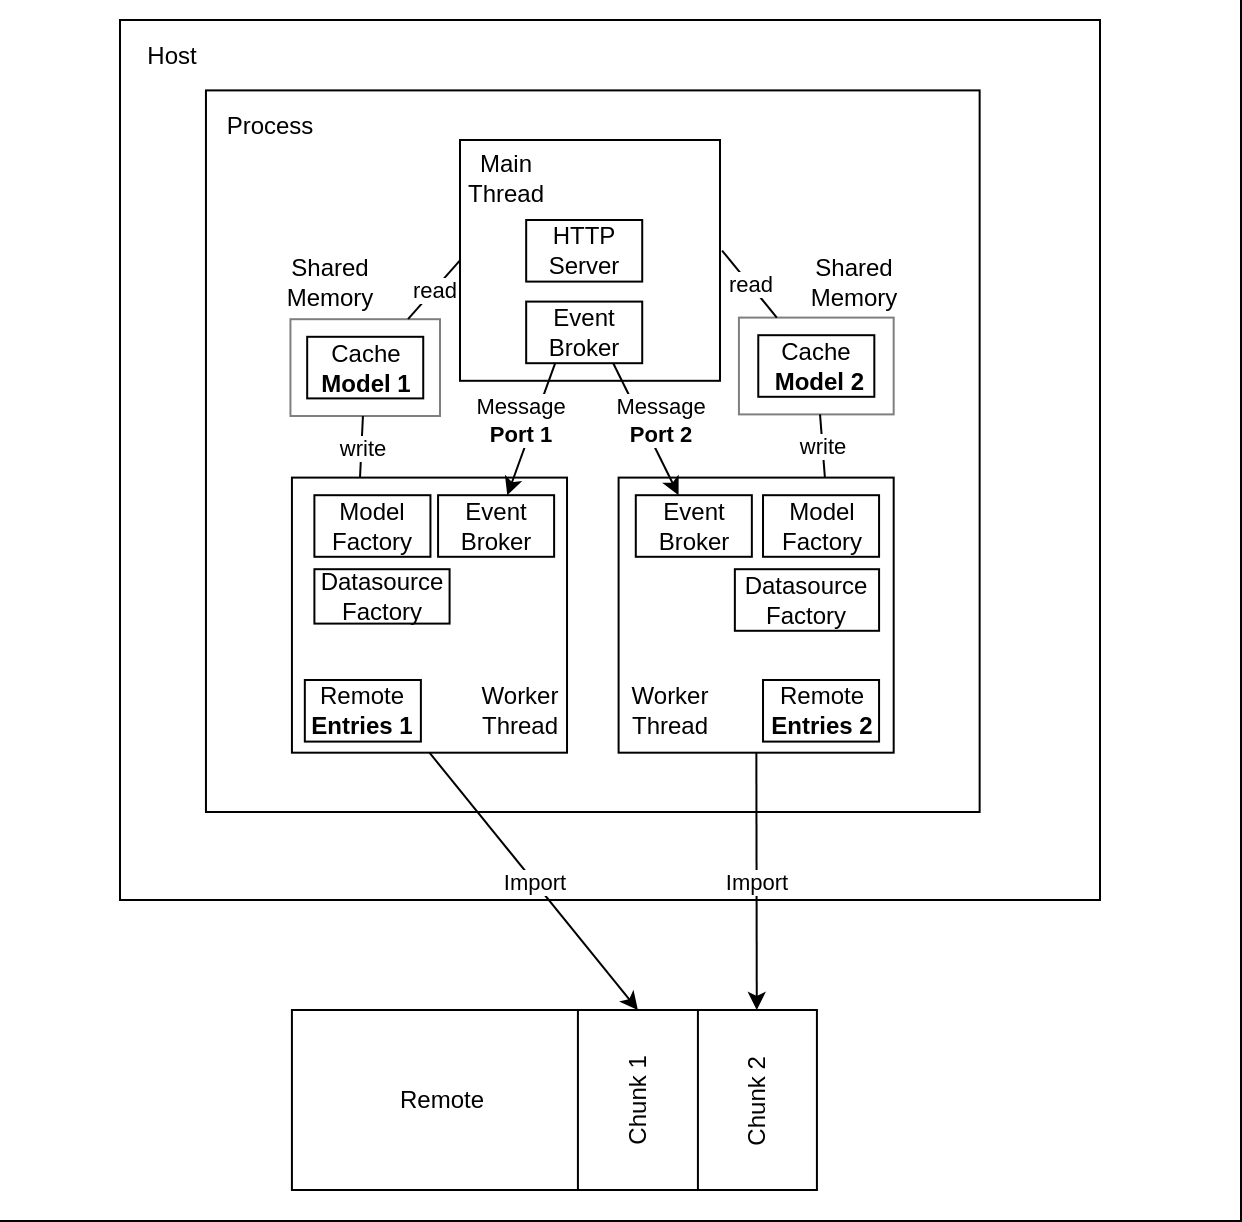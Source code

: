 <mxfile>
    <diagram id="CHvat3txvWCIxy0y1KrN" name="Page-1">
        <mxGraphModel dx="1080" dy="632" grid="1" gridSize="10" guides="1" tooltips="1" connect="1" arrows="1" fold="1" page="1" pageScale="1" pageWidth="850" pageHeight="1100" background="#030303" math="0" shadow="0">
            <root>
                <mxCell id="0"/>
                <mxCell id="1" parent="0"/>
                <mxCell id="64" value="" style="rounded=0;whiteSpace=wrap;html=1;strokeColor=none;" vertex="1" parent="1">
                    <mxGeometry x="110" width="620" height="610" as="geometry"/>
                </mxCell>
                <mxCell id="60" value="" style="group;" vertex="1" connectable="0" parent="1">
                    <mxGeometry x="255.96" y="505" width="262.5" height="90" as="geometry"/>
                </mxCell>
                <mxCell id="26" value="Remote" style="rounded=0;whiteSpace=wrap;html=1;align=center;" vertex="1" parent="60">
                    <mxGeometry width="150" height="90" as="geometry"/>
                </mxCell>
                <mxCell id="27" value="Chunk 2" style="rounded=0;whiteSpace=wrap;html=1;rotation=-90;" vertex="1" parent="60">
                    <mxGeometry x="187.5" y="15" width="90" height="60" as="geometry"/>
                </mxCell>
                <mxCell id="28" value="Chunk 1" style="rounded=0;whiteSpace=wrap;html=1;rotation=-90;" vertex="1" parent="60">
                    <mxGeometry x="128" y="15" width="90" height="60" as="geometry"/>
                </mxCell>
                <mxCell id="37" value="]" style="whiteSpace=wrap;html=1;" vertex="1" parent="1">
                    <mxGeometry x="170" y="10" width="490" height="440" as="geometry"/>
                </mxCell>
                <mxCell id="2" value="" style="whiteSpace=wrap;html=1;align=left;" vertex="1" parent="1">
                    <mxGeometry x="212.982" y="45.2" width="386.842" height="360.8" as="geometry"/>
                </mxCell>
                <mxCell id="45" value="" style="whiteSpace=wrap;html=1;rounded=0;arcSize=50;opacity=50;" vertex="1" parent="1">
                    <mxGeometry x="479.471" y="158.8" width="77.368" height="48.4" as="geometry"/>
                </mxCell>
                <mxCell id="4" value="" style="whiteSpace=wrap;html=1;aspect=fixed;" vertex="1" parent="1">
                    <mxGeometry x="255.965" y="238.8" width="137.544" height="137.544" as="geometry"/>
                </mxCell>
                <mxCell id="5" value="" style="whiteSpace=wrap;html=1;aspect=fixed;" vertex="1" parent="1">
                    <mxGeometry x="419.298" y="238.8" width="137.544" height="137.544" as="geometry"/>
                </mxCell>
                <mxCell id="6" value="" style="whiteSpace=wrap;html=1;" vertex="1" parent="1">
                    <mxGeometry x="340" y="70" width="130" height="120.4" as="geometry"/>
                </mxCell>
                <mxCell id="51" value="read" style="edgeStyle=none;html=1;entryX=0;entryY=0.5;entryDx=0;entryDy=0;endArrow=none;endFill=0;" edge="1" parent="1" source="39" target="6">
                    <mxGeometry x="170" y="10" as="geometry"/>
                </mxCell>
                <mxCell id="53" value="write" style="edgeStyle=none;html=1;endArrow=none;endFill=0;" edge="1" parent="1" source="39">
                    <mxGeometry x="170" y="10" as="geometry">
                        <mxPoint x="290" y="239" as="targetPoint"/>
                    </mxGeometry>
                </mxCell>
                <mxCell id="39" value="" style="whiteSpace=wrap;html=1;rounded=0;arcSize=50;opacity=50;" vertex="1" parent="1">
                    <mxGeometry x="255.22" y="159.6" width="74.78" height="48.4" as="geometry"/>
                </mxCell>
                <mxCell id="7" value="Process" style="text;html=1;align=center;verticalAlign=middle;whiteSpace=wrap;rounded=0;" vertex="1" parent="1">
                    <mxGeometry x="228.026" y="54" width="34.386" height="17.6" as="geometry"/>
                </mxCell>
                <mxCell id="8" value="Main Thread" style="text;html=1;align=center;verticalAlign=middle;whiteSpace=wrap;rounded=0;" vertex="1" parent="1">
                    <mxGeometry x="345.674" y="80" width="34.386" height="17.6" as="geometry"/>
                </mxCell>
                <mxCell id="9" value="Worker Thread" style="text;html=1;align=center;verticalAlign=middle;whiteSpace=wrap;rounded=0;" vertex="1" parent="1">
                    <mxGeometry x="352.671" y="346.6" width="34.386" height="17.6" as="geometry"/>
                </mxCell>
                <mxCell id="10" value="Worker Thread" style="text;html=1;align=center;verticalAlign=middle;whiteSpace=wrap;rounded=0;" vertex="1" parent="1">
                    <mxGeometry x="427.895" y="346.6" width="34.386" height="17.6" as="geometry"/>
                </mxCell>
                <mxCell id="16" value="Event Broker" style="whiteSpace=wrap;html=1;" vertex="1" parent="1">
                    <mxGeometry x="373.092" y="150.8" width="58.026" height="30.8" as="geometry"/>
                </mxCell>
                <mxCell id="17" value="Event Broker" style="whiteSpace=wrap;html=1;" vertex="1" parent="1">
                    <mxGeometry x="329.035" y="247.6" width="58.026" height="30.8" as="geometry"/>
                </mxCell>
                <mxCell id="20" value="Cache&lt;br&gt;&amp;nbsp;&lt;b&gt;Model 2&lt;/b&gt;" style="whiteSpace=wrap;html=1;" vertex="1" parent="1">
                    <mxGeometry x="489.142" y="167.6" width="58.026" height="30.8" as="geometry"/>
                </mxCell>
                <mxCell id="22" value="Cache &lt;br&gt;&lt;b&gt;Model 1&lt;/b&gt;" style="whiteSpace=wrap;html=1;" vertex="1" parent="1">
                    <mxGeometry x="263.596" y="168.4" width="58.026" height="30.8" as="geometry"/>
                </mxCell>
                <mxCell id="23" value="HTTP&lt;br&gt;Server" style="whiteSpace=wrap;html=1;" vertex="1" parent="1">
                    <mxGeometry x="373.092" y="110" width="58.026" height="30.8" as="geometry"/>
                </mxCell>
                <mxCell id="31" value="Remote &lt;b&gt;Entries 2&lt;/b&gt;" style="whiteSpace=wrap;html=1;" vertex="1" parent="1">
                    <mxGeometry x="491.509" y="340" width="58.026" height="30.8" as="geometry"/>
                </mxCell>
                <mxCell id="32" value="Remote &lt;b&gt;Entries 1&lt;/b&gt;" style="whiteSpace=wrap;html=1;" vertex="1" parent="1">
                    <mxGeometry x="262.415" y="340" width="58.026" height="30.8" as="geometry"/>
                </mxCell>
                <mxCell id="33" value="Datasource Factory" style="whiteSpace=wrap;html=1;" vertex="1" parent="1">
                    <mxGeometry x="477.43" y="284.6" width="72.11" height="30.8" as="geometry"/>
                </mxCell>
                <mxCell id="34" value="Model Factory" style="whiteSpace=wrap;html=1;" vertex="1" parent="1">
                    <mxGeometry x="491.509" y="247.6" width="58.026" height="30.8" as="geometry"/>
                </mxCell>
                <mxCell id="35" value="Datasource Factory" style="whiteSpace=wrap;html=1;" vertex="1" parent="1">
                    <mxGeometry x="267.2" y="284.6" width="67.59" height="27.2" as="geometry"/>
                </mxCell>
                <mxCell id="36" value="Model Factory" style="whiteSpace=wrap;html=1;" vertex="1" parent="1">
                    <mxGeometry x="267.195" y="247.6" width="58.026" height="30.8" as="geometry"/>
                </mxCell>
                <mxCell id="41" value="Message&lt;b&gt;&lt;br&gt;Port 1&lt;/b&gt;" style="edgeStyle=none;html=1;exitX=0.25;exitY=1;exitDx=0;exitDy=0;" edge="1" parent="1" source="16" target="17">
                    <mxGeometry as="geometry">
                        <mxPoint x="-6" y="-5" as="offset"/>
                    </mxGeometry>
                </mxCell>
                <mxCell id="49" value="read" style="html=1;entryX=1.008;entryY=0.459;entryDx=0;entryDy=0;endArrow=none;endFill=0;entryPerimeter=0;" edge="1" parent="1" source="45" target="6">
                    <mxGeometry x="170" y="10" as="geometry"/>
                </mxCell>
                <mxCell id="42" value="Message&lt;b&gt;&lt;br&gt;Port 2&lt;/b&gt;" style="edgeStyle=none;html=1;exitX=0.75;exitY=1;exitDx=0;exitDy=0;" edge="1" parent="1" source="16" target="18">
                    <mxGeometry as="geometry">
                        <mxPoint x="7" y="-5" as="offset"/>
                    </mxGeometry>
                </mxCell>
                <mxCell id="54" value="write" style="edgeStyle=none;html=1;endArrow=none;endFill=0;entryX=0.75;entryY=0;entryDx=0;entryDy=0;" edge="1" parent="1" source="45" target="5">
                    <mxGeometry x="170" y="10" as="geometry">
                        <mxPoint x="512" y="236" as="targetPoint"/>
                    </mxGeometry>
                </mxCell>
                <mxCell id="56" value="Host" style="text;html=1;align=center;verticalAlign=middle;whiteSpace=wrap;rounded=0;" vertex="1" parent="1">
                    <mxGeometry x="178.596" y="18.8" width="34.386" height="17.6" as="geometry"/>
                </mxCell>
                <mxCell id="18" value="Event Broker" style="whiteSpace=wrap;html=1;" vertex="1" parent="1">
                    <mxGeometry x="427.895" y="247.6" width="58.026" height="30.8" as="geometry"/>
                </mxCell>
                <mxCell id="65" value="Shared Memory" style="text;html=1;align=center;verticalAlign=middle;whiteSpace=wrap;rounded=0;" vertex="1" parent="1">
                    <mxGeometry x="255.22" y="131.2" width="40" height="20" as="geometry"/>
                </mxCell>
                <mxCell id="67" value="Shared Memory" style="text;html=1;align=center;verticalAlign=middle;whiteSpace=wrap;rounded=0;" vertex="1" parent="1">
                    <mxGeometry x="516.84" y="131.2" width="40" height="20" as="geometry"/>
                </mxCell>
                <mxCell id="30" value="Import" style="edgeStyle=none;html=1;" edge="1" parent="1" source="5" target="27">
                    <mxGeometry relative="1" as="geometry"/>
                </mxCell>
                <mxCell id="29" value="Import" style="edgeStyle=none;html=1;entryX=1;entryY=0.5;entryDx=0;entryDy=0;exitX=0.5;exitY=1;exitDx=0;exitDy=0;" edge="1" parent="1" source="4" target="28">
                    <mxGeometry relative="1" as="geometry"/>
                </mxCell>
            </root>
        </mxGraphModel>
    </diagram>
</mxfile>